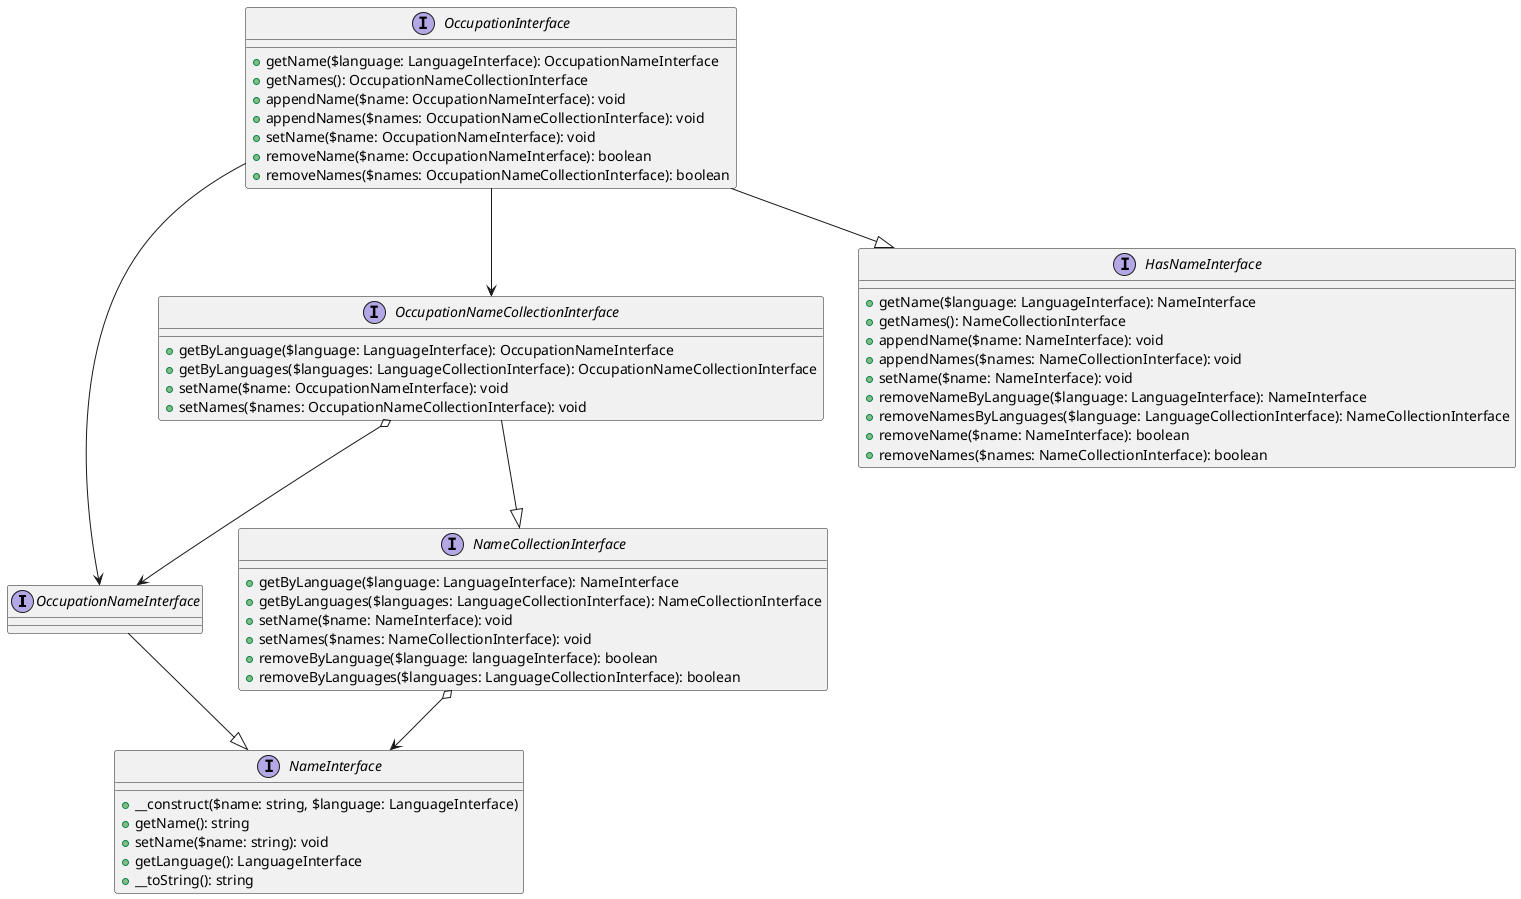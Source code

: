 @startuml

interface OccupationNameInterface

interface NameInterface {
    +__construct($name: string, $language: LanguageInterface)
    +getName(): string
    +setName($name: string): void
    +getLanguage(): LanguageInterface
    +__toString(): string
}

interface OccupationInterface {
    +getName($language: LanguageInterface): OccupationNameInterface
    +getNames(): OccupationNameCollectionInterface
    +appendName($name: OccupationNameInterface): void
    +appendNames($names: OccupationNameCollectionInterface): void
    +setName($name: OccupationNameInterface): void
    +removeName($name: OccupationNameInterface): boolean
    +removeNames($names: OccupationNameCollectionInterface): boolean
}

interface OccupationNameCollectionInterface {
    +getByLanguage($language: LanguageInterface): OccupationNameInterface
    +getByLanguages($languages: LanguageCollectionInterface): OccupationNameCollectionInterface
    +setName($name: OccupationNameInterface): void
    +setNames($names: OccupationNameCollectionInterface): void
}

interface NameCollectionInterface {
    +getByLanguage($language: LanguageInterface): NameInterface
    +getByLanguages($languages: LanguageCollectionInterface): NameCollectionInterface
    +setName($name: NameInterface): void
    +setNames($names: NameCollectionInterface): void
    +removeByLanguage($language: languageInterface): boolean
    +removeByLanguages($languages: LanguageCollectionInterface): boolean
}

interface HasNameInterface {
    +getName($language: LanguageInterface): NameInterface
    +getNames(): NameCollectionInterface
    +appendName($name: NameInterface): void
    +appendNames($names: NameCollectionInterface): void
    +setName($name: NameInterface): void
    +removeNameByLanguage($language: LanguageInterface): NameInterface
    +removeNamesByLanguages($language: LanguageCollectionInterface): NameCollectionInterface
    +removeName($name: NameInterface): boolean
    +removeNames($names: NameCollectionInterface): boolean
}

OccupationInterface --|> HasNameInterface

OccupationInterface --> OccupationNameInterface

OccupationInterface --> OccupationNameCollectionInterface

OccupationNameCollectionInterface o--> OccupationNameInterface

OccupationNameInterface --|> NameInterface

OccupationNameCollectionInterface --|> NameCollectionInterface

NameCollectionInterface o--> NameInterface

@enduml